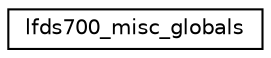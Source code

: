 digraph "Graphical Class Hierarchy"
{
 // LATEX_PDF_SIZE
  edge [fontname="Helvetica",fontsize="10",labelfontname="Helvetica",labelfontsize="10"];
  node [fontname="Helvetica",fontsize="10",shape=record];
  rankdir="LR";
  Node0 [label="lfds700_misc_globals",height=0.2,width=0.4,color="black", fillcolor="white", style="filled",URL="$structlfds700__misc__globals.html",tooltip=" "];
}

